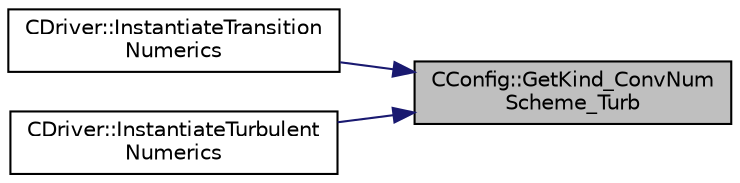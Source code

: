 digraph "CConfig::GetKind_ConvNumScheme_Turb"
{
 // LATEX_PDF_SIZE
  edge [fontname="Helvetica",fontsize="10",labelfontname="Helvetica",labelfontsize="10"];
  node [fontname="Helvetica",fontsize="10",shape=record];
  rankdir="RL";
  Node1 [label="CConfig::GetKind_ConvNum\lScheme_Turb",height=0.2,width=0.4,color="black", fillcolor="grey75", style="filled", fontcolor="black",tooltip="Get the kind of convective numerical scheme for the turbulence equations (upwind)."];
  Node1 -> Node2 [dir="back",color="midnightblue",fontsize="10",style="solid",fontname="Helvetica"];
  Node2 [label="CDriver::InstantiateTransition\lNumerics",height=0.2,width=0.4,color="black", fillcolor="white", style="filled",URL="$classCDriver.html#a813c12f7ecef7e6e9bb5d6568cc7d364",tooltip="Helper to instantiate transition numerics specialized for different flow solvers."];
  Node1 -> Node3 [dir="back",color="midnightblue",fontsize="10",style="solid",fontname="Helvetica"];
  Node3 [label="CDriver::InstantiateTurbulent\lNumerics",height=0.2,width=0.4,color="black", fillcolor="white", style="filled",URL="$classCDriver.html#a633c542feed921caeeaf65a8832f3777",tooltip="Helper to instantiate turbulence numerics specialized for different flow solvers."];
}
